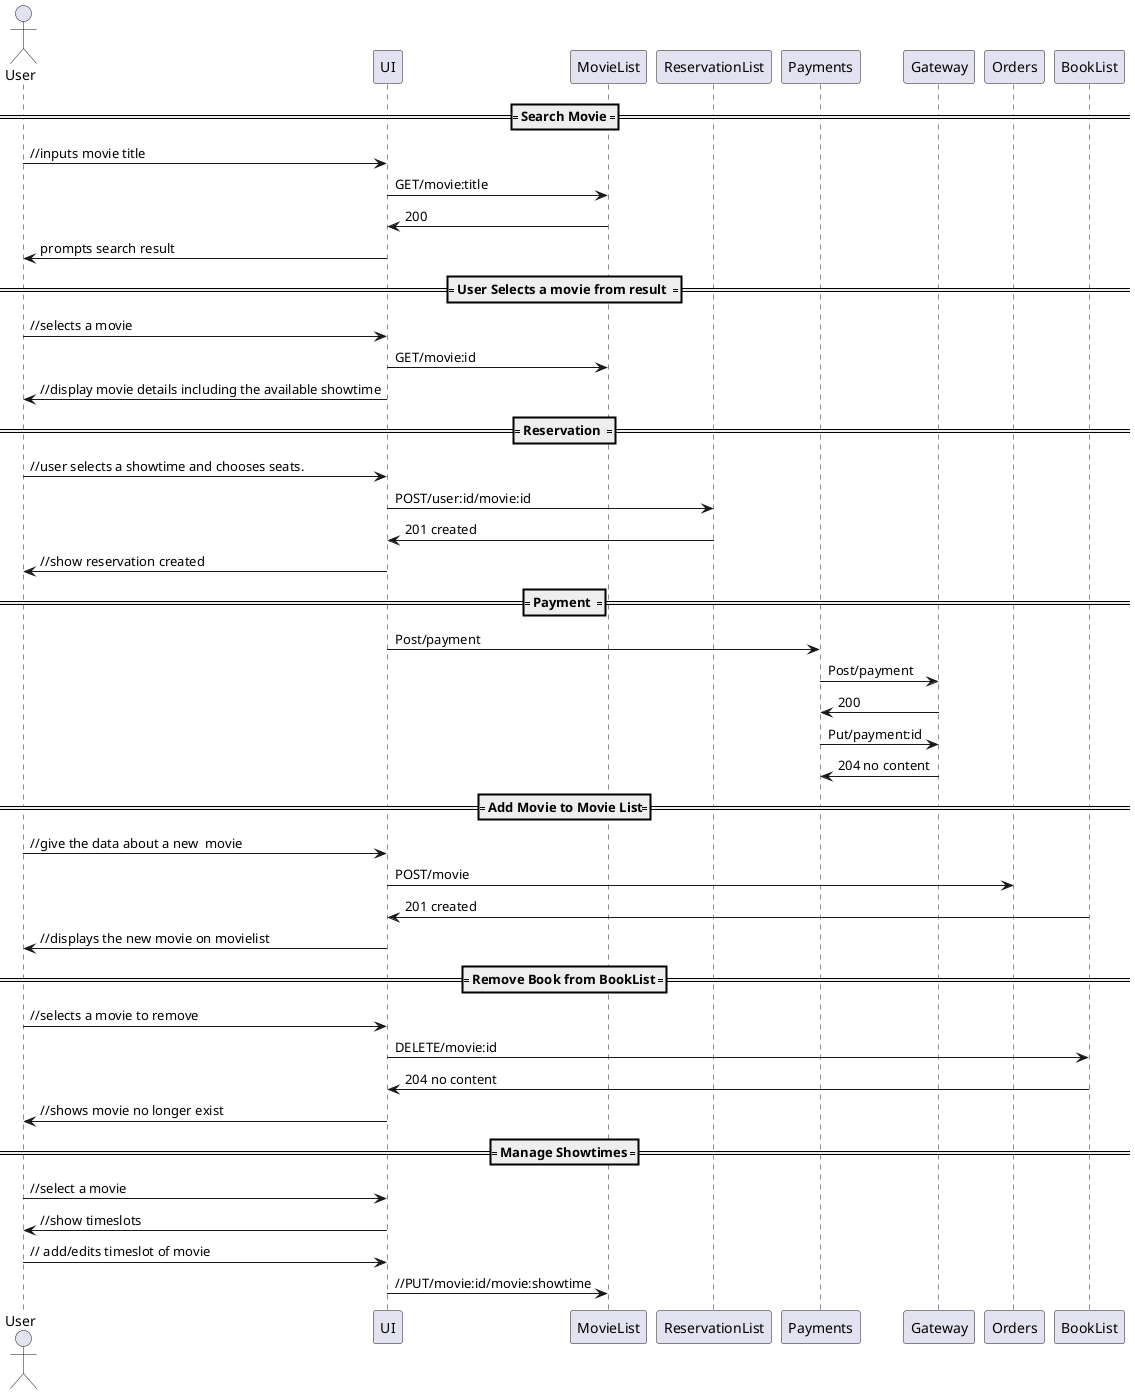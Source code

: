 @startuml Movie Tickets
actor User
participant UI
participant MovieList
participant ReservationList
participant Payments
participant Gateway


==== Search Movie ====
User -> UI: //inputs movie title
UI -> MovieList: GET/movie:title
MovieList -> UI: 200
UI -> User: prompts search result

==== User Selects a movie from result  ====

User -> UI : //selects a movie
UI -> MovieList : GET/movie:id  
UI -> User ://display movie details including the available showtime


==== Reservation  ====

User -> UI : //user selects a showtime and chooses seats.
UI -> ReservationList : POST/user:id/movie:id
ReservationList -> UI: 201 created
UI -> User: //show reservation created


==== Payment  ====
UI -> Payments : Post/payment
Payments ->  Gateway: Post/payment
Gateway -> Payments: 200
Payments ->  Gateway: Put/payment:id
Gateway -> Payments: 204 no content


==== Add Movie to Movie List====
User -> UI : //give the data about a new  movie
UI -> Orders : POST/movie
BookList ->  UI: 201 created
UI -> User : //displays the new movie on movielist

==== Remove Book from BookList ====
User -> UI : //selects a movie to remove
UI -> BookList : DELETE/movie:id
BookList ->  UI: 204 no content
UI -> User : //shows movie no longer exist

==== Manage Showtimes ====
User -> UI : //select a movie 
UI -> User : //show timeslots
User -> UI : // add/edits timeslot of movie
UI -> MovieList: //PUT/movie:id/movie:showtime



@enduml 